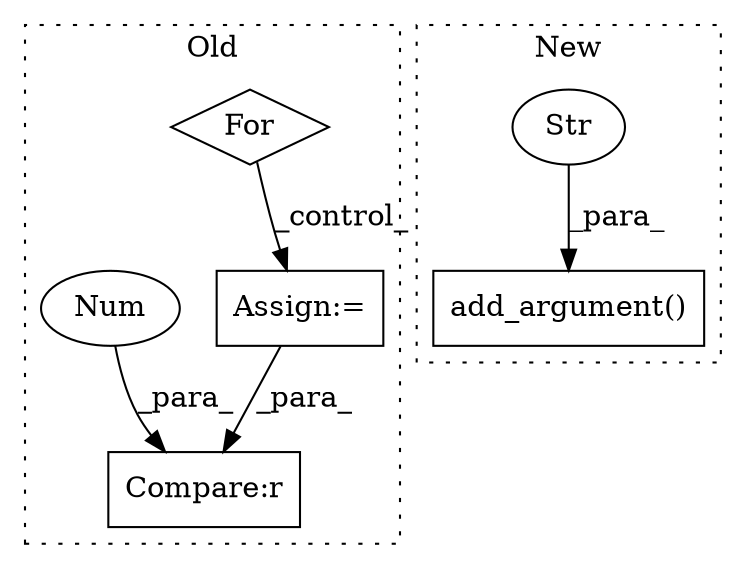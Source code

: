 digraph G {
subgraph cluster0 {
1 [label="For" a="107" s="6443,6464" l="4,14" shape="diamond"];
4 [label="Assign:=" a="68" s="6483" l="3" shape="box"];
5 [label="Compare:r" a="40" s="6534" l="10" shape="box"];
6 [label="Num" a="76" s="6543" l="1" shape="ellipse"];
label = "Old";
style="dotted";
}
subgraph cluster1 {
2 [label="add_argument()" a="75" s="5200,5231" l="20,62" shape="box"];
3 [label="Str" a="66" s="5220" l="11" shape="ellipse"];
label = "New";
style="dotted";
}
1 -> 4 [label="_control_"];
3 -> 2 [label="_para_"];
4 -> 5 [label="_para_"];
6 -> 5 [label="_para_"];
}